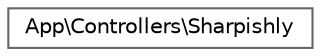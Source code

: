 digraph "Graphical Class Hierarchy"
{
 // LATEX_PDF_SIZE
  bgcolor="transparent";
  edge [fontname=Helvetica,fontsize=10,labelfontname=Helvetica,labelfontsize=10];
  node [fontname=Helvetica,fontsize=10,shape=box,height=0.2,width=0.4];
  rankdir="LR";
  Node0 [id="Node000000",label="App\\Controllers\\Sharpishly",height=0.2,width=0.4,color="grey40", fillcolor="white", style="filled",URL="$classApp_1_1Controllers_1_1Sharpishly.html",tooltip=" "];
}

